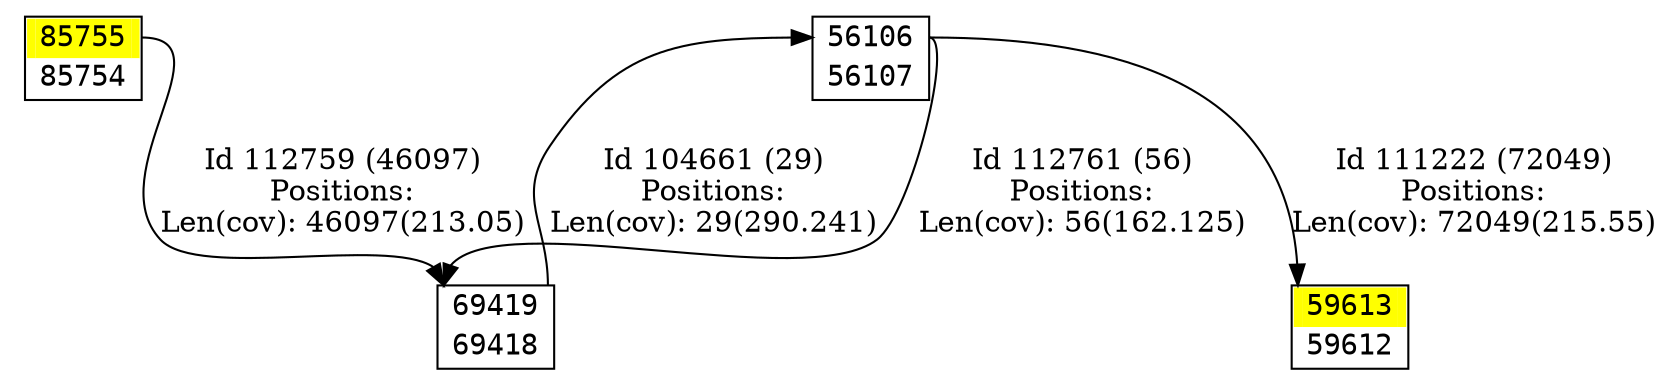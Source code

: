 digraph graph_picture {
node[fontname=<Courier> ,penwidth=<1.8> ,shape=<plaintext> ]
vertex_56106_56107[label=<<TABLE BORDER="1" CELLSPACING="0" >
<TR><TD BORDER="0" PORT = "port_56106_in" color="white" bgcolor="white" ></TD><TD BORDER="0" color="white" bgcolor="white" >56106</TD><TD BORDER="0" PORT = "port_56106_out" color="white" bgcolor="white" ></TD></TR>
<TR><TD BORDER="0" PORT = "port_56107_out" color="white" bgcolor="white" ></TD><TD BORDER="0" color="white" bgcolor="white" >56107</TD><TD BORDER="0" PORT = "port_56107_in" color="white" bgcolor="white" ></TD></TR>
</TABLE>> ,color=<black> ,URL=</vertex/56106.svg> ]
vertex_59612_59613[label=<<TABLE BORDER="1" CELLSPACING="0" >
<TR><TD BORDER="0" PORT = "port_59613_in" color="yellow" bgcolor="yellow" ></TD><TD BORDER="0" color="yellow" bgcolor="yellow" >59613</TD><TD BORDER="0" PORT = "port_59613_out" color="yellow" bgcolor="yellow" ></TD></TR>
<TR><TD BORDER="0" PORT = "port_59612_out" color="white" bgcolor="white" ></TD><TD BORDER="0" color="white" bgcolor="white" >59612</TD><TD BORDER="0" PORT = "port_59612_in" color="white" bgcolor="white" ></TD></TR>
</TABLE>> ,color=<black> ,URL=</vertex/59613.svg> ]
vertex_69418_69419[label=<<TABLE BORDER="1" CELLSPACING="0" >
<TR><TD BORDER="0" PORT = "port_69419_in" color="white" bgcolor="white" ></TD><TD BORDER="0" color="white" bgcolor="white" >69419</TD><TD BORDER="0" PORT = "port_69419_out" color="white" bgcolor="white" ></TD></TR>
<TR><TD BORDER="0" PORT = "port_69418_out" color="white" bgcolor="white" ></TD><TD BORDER="0" color="white" bgcolor="white" >69418</TD><TD BORDER="0" PORT = "port_69418_in" color="white" bgcolor="white" ></TD></TR>
</TABLE>> ,color=<black> ,URL=</vertex/69419.svg> ]
vertex_85754_85755[label=<<TABLE BORDER="1" CELLSPACING="0" >
<TR><TD BORDER="0" PORT = "port_85755_in" color="yellow" bgcolor="yellow" ></TD><TD BORDER="0" color="yellow" bgcolor="yellow" >85755</TD><TD BORDER="0" PORT = "port_85755_out" color="yellow" bgcolor="yellow" ></TD></TR>
<TR><TD BORDER="0" PORT = "port_85754_out" color="white" bgcolor="white" ></TD><TD BORDER="0" color="white" bgcolor="white" >85754</TD><TD BORDER="0" PORT = "port_85754_in" color="white" bgcolor="white" ></TD></TR>
</TABLE>> ,color=<black> ,URL=</vertex/85755.svg> ]
vertex_69418_69419:port_69419_out->vertex_56106_56107:port_56106_in[label="Id 104661 (29)\nPositions:\nLen(cov): 29(290.241)" ,color=<black> ]
vertex_56106_56107:port_56106_out->vertex_59612_59613:port_59613_in[label="Id 111222 (72049)\nPositions:\nLen(cov): 72049(215.55)" ,color=<black> ]
vertex_85754_85755:port_85755_out->vertex_69418_69419:port_69419_in[label="Id 112759 (46097)\nPositions:\nLen(cov): 46097(213.05)" ,color=<black> ]
vertex_56106_56107:port_56106_out->vertex_69418_69419:port_69419_in[label="Id 112761 (56)\nPositions:\nLen(cov): 56(162.125)" ,color=<black> ]
}
